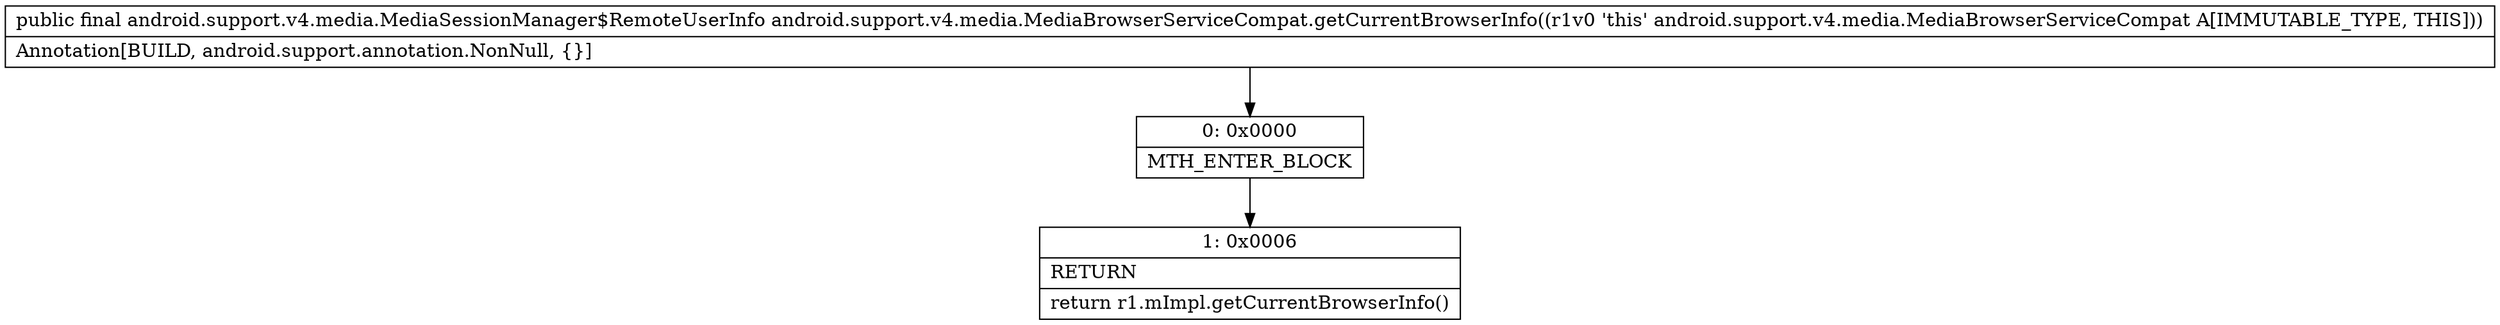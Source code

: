 digraph "CFG forandroid.support.v4.media.MediaBrowserServiceCompat.getCurrentBrowserInfo()Landroid\/support\/v4\/media\/MediaSessionManager$RemoteUserInfo;" {
Node_0 [shape=record,label="{0\:\ 0x0000|MTH_ENTER_BLOCK\l}"];
Node_1 [shape=record,label="{1\:\ 0x0006|RETURN\l|return r1.mImpl.getCurrentBrowserInfo()\l}"];
MethodNode[shape=record,label="{public final android.support.v4.media.MediaSessionManager$RemoteUserInfo android.support.v4.media.MediaBrowserServiceCompat.getCurrentBrowserInfo((r1v0 'this' android.support.v4.media.MediaBrowserServiceCompat A[IMMUTABLE_TYPE, THIS]))  | Annotation[BUILD, android.support.annotation.NonNull, \{\}]\l}"];
MethodNode -> Node_0;
Node_0 -> Node_1;
}

